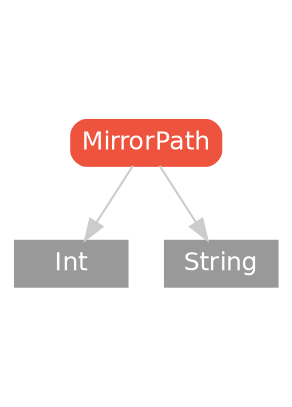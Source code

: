 strict digraph "MirrorPath - Type Hierarchy - SwiftDoc.org" {
    pad="0.1,0.8"
    node [shape=box, style="filled,rounded", color="#999999", fillcolor="#999999", fontcolor=white, fontname=Helvetica, fontnames="Helvetica,sansserif", fontsize=12, margin="0.07,0.05", height="0.3"]
    edge [color="#cccccc"]
    "Int" [URL="/type/Int/hierarchy/", style=filled]
    "MirrorPath" [URL="/protocol/MirrorPath/", style="filled,rounded", fillcolor="#ee543d", color="#ee543d"]
    "String" [URL="/type/String/hierarchy/", style=filled]    "MirrorPath" -> "Int"
    "MirrorPath" -> "String"
    subgraph Types {
        rank = max; "Int"; "String";
    }
}